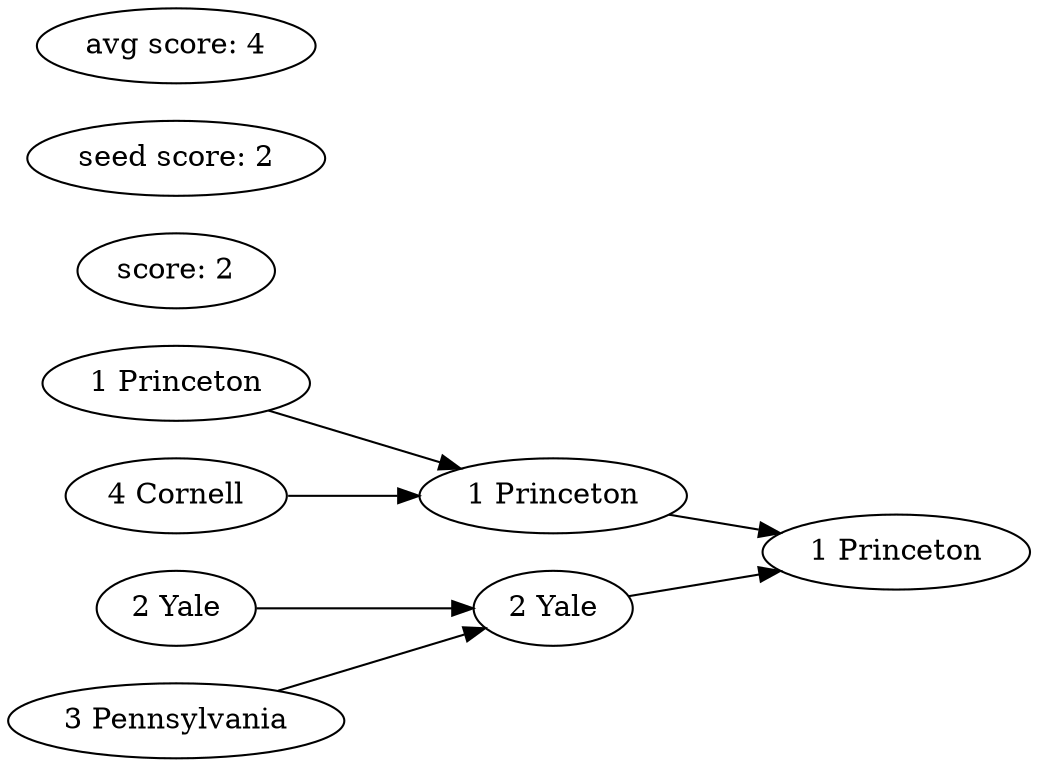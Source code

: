 digraph {
graph [rankdir=LR];"t1" [label="1 Princeton"];
"t2" [label="1 Princeton"];
"t3" [label="1 Princeton"];
"t4" [label="4 Cornell"];
"t3" -> "t2";
"t4" -> "t2";
"t5" [label="2 Yale"];
"t6" [label="2 Yale"];
"t7" [label="3 Pennsylvania"];
"t6" -> "t5";
"t7" -> "t5";
"t2" -> "t1";
"t5" -> "t1";
score [label="score: 2"];
seed [label="seed score: 2"];
max [label="avg score: 4"];
}
